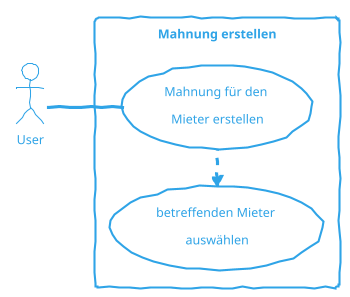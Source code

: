 @startuml MahnungErstellen
!theme cerulean-outline
skinparam handwritten true
left to right direction
actor "User" as fc
rectangle "Mahnung erstellen" {
  usecase "Mahnung für den \nMieter erstellen" as UC1
  usecase "betreffenden Mieter \nauswählen"as inc1

} 
fc -- UC1
UC1 .left.> inc1
@enduml